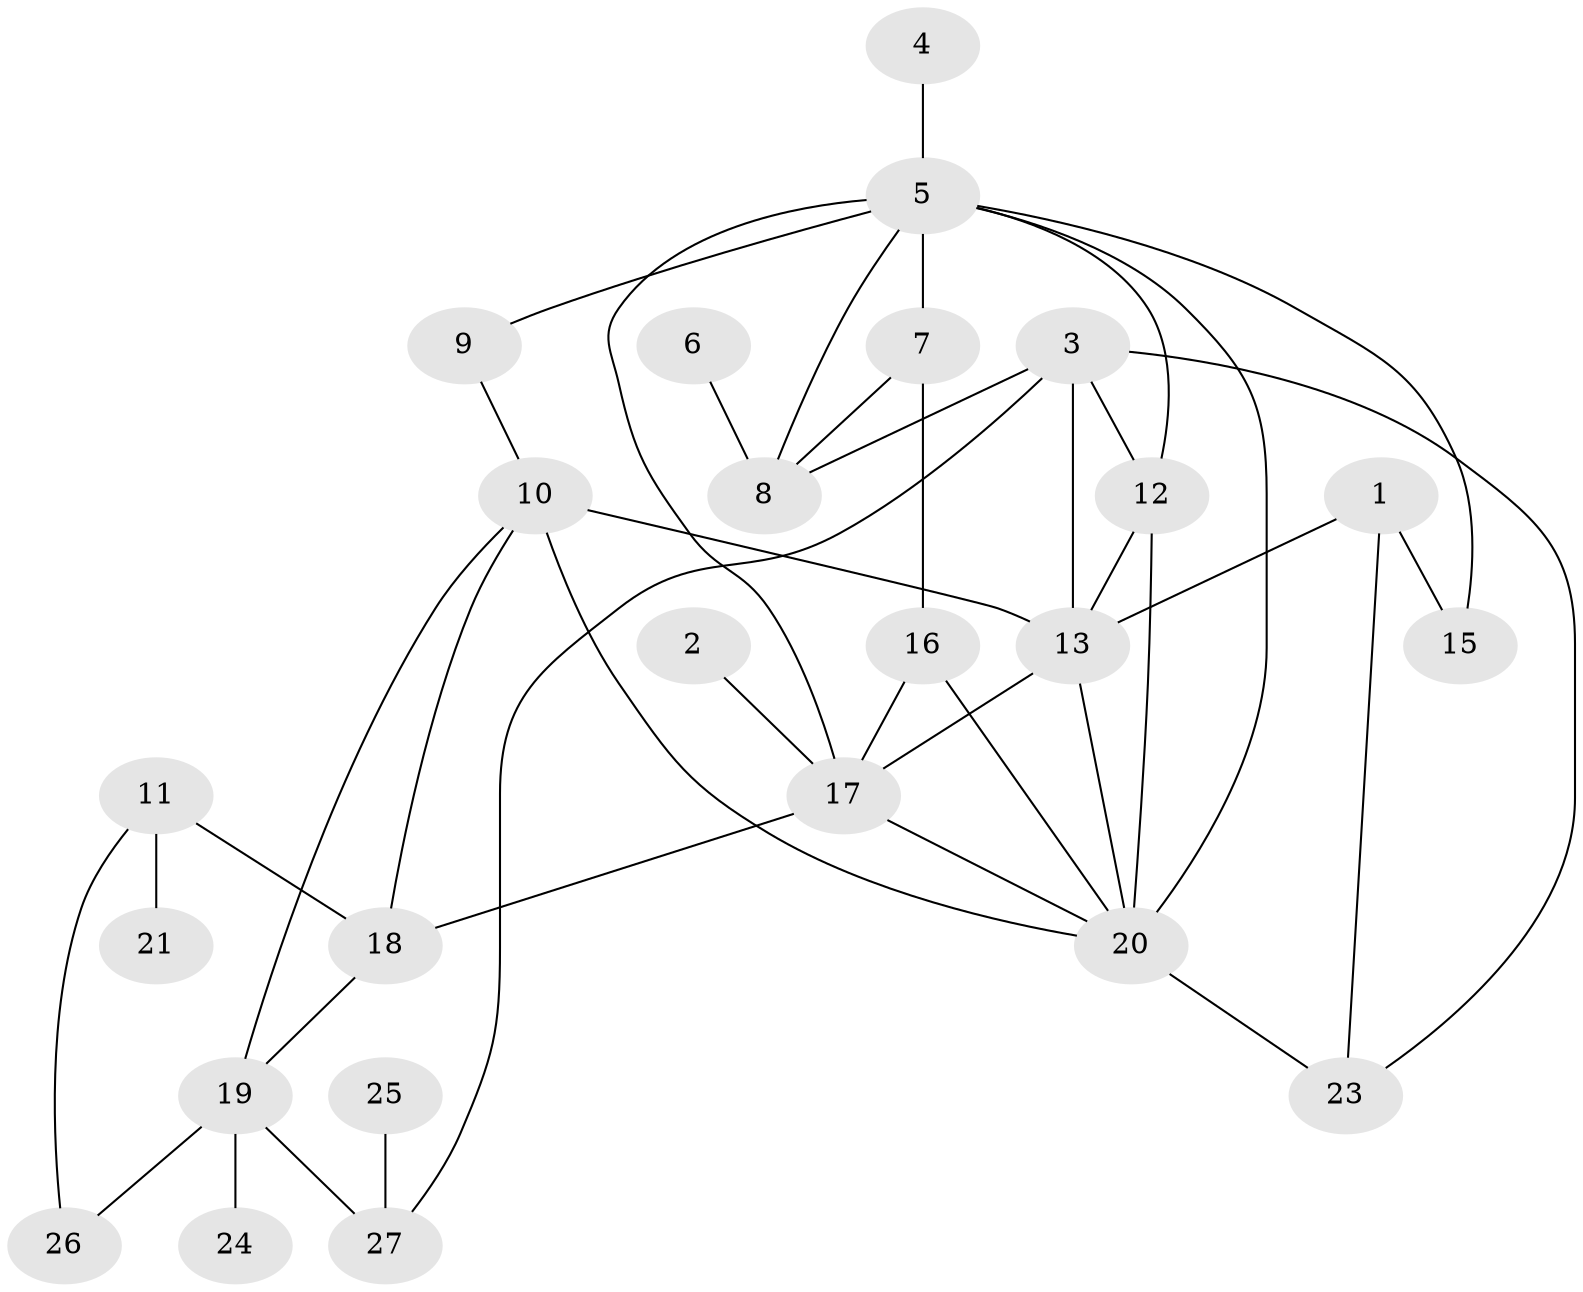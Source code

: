 // original degree distribution, {2: 0.2777777777777778, 1: 0.12962962962962962, 5: 0.09259259259259259, 3: 0.24074074074074073, 4: 0.16666666666666666, 0: 0.037037037037037035, 6: 0.037037037037037035, 7: 0.018518518518518517}
// Generated by graph-tools (version 1.1) at 2025/47/03/04/25 22:47:57]
// undirected, 25 vertices, 42 edges
graph export_dot {
  node [color=gray90,style=filled];
  1;
  2;
  3;
  4;
  5;
  6;
  7;
  8;
  9;
  10;
  11;
  12;
  13;
  15;
  16;
  17;
  18;
  19;
  20;
  21;
  23;
  24;
  25;
  26;
  27;
  1 -- 13 [weight=3.0];
  1 -- 15 [weight=1.0];
  1 -- 23 [weight=1.0];
  2 -- 17 [weight=1.0];
  3 -- 8 [weight=3.0];
  3 -- 12 [weight=1.0];
  3 -- 13 [weight=1.0];
  3 -- 23 [weight=1.0];
  3 -- 27 [weight=1.0];
  4 -- 5 [weight=1.0];
  5 -- 7 [weight=1.0];
  5 -- 8 [weight=1.0];
  5 -- 9 [weight=2.0];
  5 -- 12 [weight=1.0];
  5 -- 15 [weight=1.0];
  5 -- 17 [weight=1.0];
  5 -- 20 [weight=2.0];
  6 -- 8 [weight=1.0];
  7 -- 8 [weight=1.0];
  7 -- 16 [weight=1.0];
  9 -- 10 [weight=1.0];
  10 -- 13 [weight=3.0];
  10 -- 18 [weight=1.0];
  10 -- 19 [weight=1.0];
  10 -- 20 [weight=1.0];
  11 -- 18 [weight=1.0];
  11 -- 21 [weight=1.0];
  11 -- 26 [weight=1.0];
  12 -- 13 [weight=1.0];
  12 -- 20 [weight=1.0];
  13 -- 17 [weight=1.0];
  13 -- 20 [weight=1.0];
  16 -- 17 [weight=1.0];
  16 -- 20 [weight=1.0];
  17 -- 18 [weight=1.0];
  17 -- 20 [weight=1.0];
  18 -- 19 [weight=1.0];
  19 -- 24 [weight=1.0];
  19 -- 26 [weight=1.0];
  19 -- 27 [weight=1.0];
  20 -- 23 [weight=1.0];
  25 -- 27 [weight=1.0];
}
